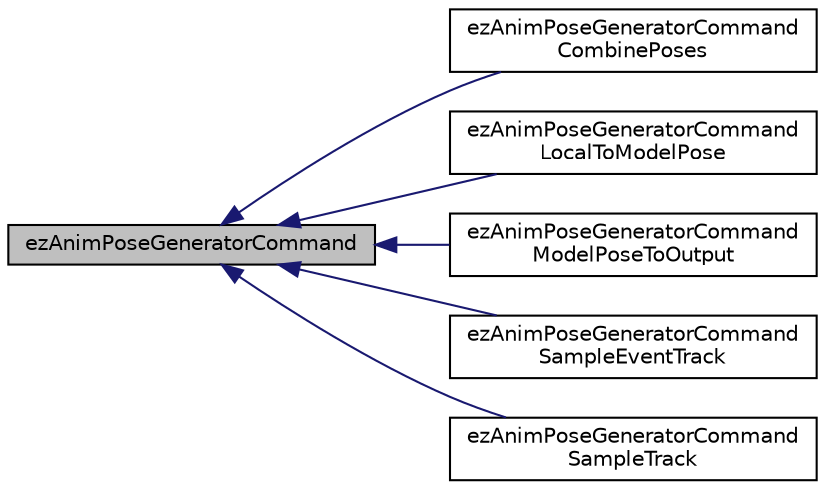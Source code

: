 digraph "ezAnimPoseGeneratorCommand"
{
 // LATEX_PDF_SIZE
  edge [fontname="Helvetica",fontsize="10",labelfontname="Helvetica",labelfontsize="10"];
  node [fontname="Helvetica",fontsize="10",shape=record];
  rankdir="LR";
  Node1 [label="ezAnimPoseGeneratorCommand",height=0.2,width=0.4,color="black", fillcolor="grey75", style="filled", fontcolor="black",tooltip="Base class for all pose generator commands."];
  Node1 -> Node2 [dir="back",color="midnightblue",fontsize="10",style="solid",fontname="Helvetica"];
  Node2 [label="ezAnimPoseGeneratorCommand\lCombinePoses",height=0.2,width=0.4,color="black", fillcolor="white", style="filled",URL="$da/dba/structez_anim_pose_generator_command_combine_poses.htm",tooltip="Combines all the local space poses that are given as input into one local pose."];
  Node1 -> Node3 [dir="back",color="midnightblue",fontsize="10",style="solid",fontname="Helvetica"];
  Node3 [label="ezAnimPoseGeneratorCommand\lLocalToModelPose",height=0.2,width=0.4,color="black", fillcolor="white", style="filled",URL="$d5/d70/structez_anim_pose_generator_command_local_to_model_pose.htm",tooltip="Accepts a single input in local space and converts it to model space."];
  Node1 -> Node4 [dir="back",color="midnightblue",fontsize="10",style="solid",fontname="Helvetica"];
  Node4 [label="ezAnimPoseGeneratorCommand\lModelPoseToOutput",height=0.2,width=0.4,color="black", fillcolor="white", style="filled",URL="$d1/d92/structez_anim_pose_generator_command_model_pose_to_output.htm",tooltip="Accepts a single input command that outputs a model space pose and forwards it to the ezGameObject fo..."];
  Node1 -> Node5 [dir="back",color="midnightblue",fontsize="10",style="solid",fontname="Helvetica"];
  Node5 [label="ezAnimPoseGeneratorCommand\lSampleEventTrack",height=0.2,width=0.4,color="black", fillcolor="white", style="filled",URL="$df/d88/structez_anim_pose_generator_command_sample_event_track.htm",tooltip="Samples the event track of an animation clip but doesn't generate an animation pose."];
  Node1 -> Node6 [dir="back",color="midnightblue",fontsize="10",style="solid",fontname="Helvetica"];
  Node6 [label="ezAnimPoseGeneratorCommand\lSampleTrack",height=0.2,width=0.4,color="black", fillcolor="white", style="filled",URL="$d7/d79/structez_anim_pose_generator_command_sample_track.htm",tooltip="Samples an animation clip at a given time and optionally also its event track."];
}
